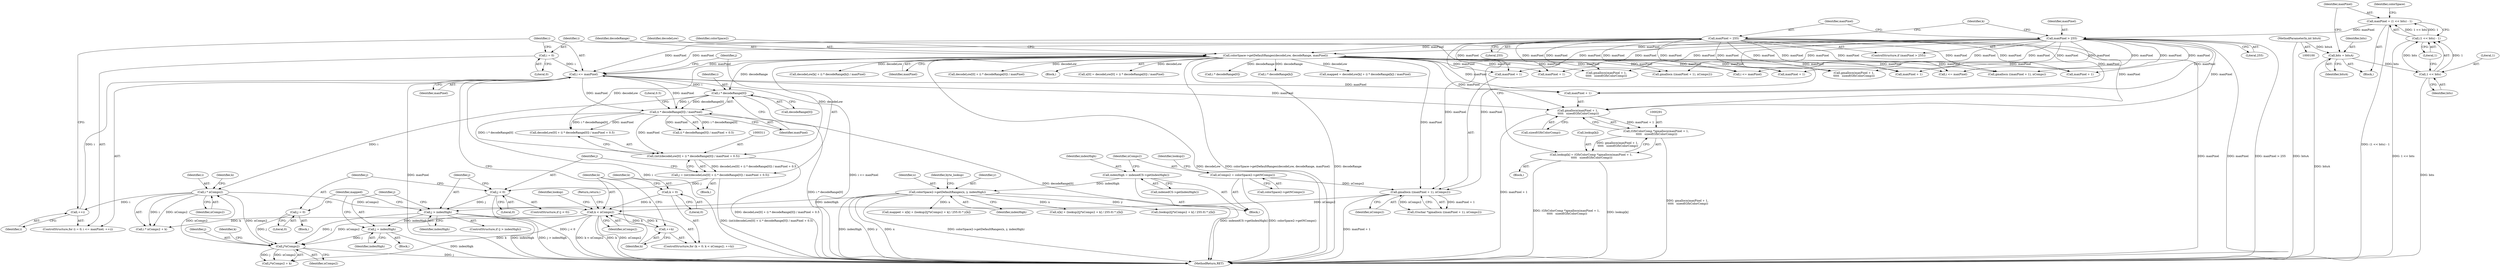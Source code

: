 digraph "0_poppler_7b2d314a61fd0e12f47c62996cb49ec0d1ba747a_4@API" {
"1000292" [label="(Call,gmallocn(maxPixel + 1,\n \t\t\t\t\t   sizeof(GfxColorComp)))"];
"1000302" [label="(Call,i <= maxPixel)"];
"1000305" [label="(Call,++i)"];
"1000373" [label="(Call,i * nComps2)"];
"1000318" [label="(Call,i * decodeRange[0])"];
"1000163" [label="(Call,colorSpace->getDefaultRanges(decodeLow, decodeRange, maxPixel))"];
"1000139" [label="(Call,maxPixel = 255)"];
"1000136" [label="(Call,maxPixel > 255)"];
"1000125" [label="(Call,maxPixel = (1 << bits) - 1)"];
"1000127" [label="(Call,(1 << bits) - 1)"];
"1000128" [label="(Call,1 << bits)"];
"1000122" [label="(Call,bits = bitsA)"];
"1000101" [label="(MethodParameterIn,int bitsA)"];
"1000353" [label="(Call,j*nComps2)"];
"1000330" [label="(Call,j = 0)"];
"1000335" [label="(Call,j > indexHigh)"];
"1000326" [label="(Call,j < 0)"];
"1000308" [label="(Call,j = (int)(decodeLow[0] + (i * decodeRange[0]) / maxPixel + 0.5))"];
"1000310" [label="(Call,(int)(decodeLow[0] + (i * decodeRange[0]) / maxPixel + 0.5))"];
"1000317" [label="(Call,(i * decodeRange[0]) / maxPixel)"];
"1000263" [label="(Call,colorSpace2->getDefaultRanges(x, y, indexHigh))"];
"1000254" [label="(Call,indexHigh = indexedCS->getIndexHigh())"];
"1000339" [label="(Call,j = indexHigh)"];
"1000280" [label="(Call,k < nComps2)"];
"1000283" [label="(Call,++k)"];
"1000277" [label="(Call,k = 0)"];
"1000271" [label="(Call,gmallocn ((maxPixel + 1), nComps2))"];
"1000257" [label="(Call,nComps2 = colorSpace2->getNComps())"];
"1000299" [label="(Call,i = 0)"];
"1000290" [label="(Call,(GfxColorComp *)gmallocn(maxPixel + 1,\n \t\t\t\t\t   sizeof(GfxColorComp)))"];
"1000286" [label="(Call,lookup[k] = (GfxColorComp *)gmallocn(maxPixel + 1,\n \t\t\t\t\t   sizeof(GfxColorComp)))"];
"1000254" [label="(Call,indexHigh = indexedCS->getIndexHigh())"];
"1000269" [label="(Call,(Guchar *)gmallocn ((maxPixel + 1), nComps2))"];
"1000355" [label="(Identifier,nComps2)"];
"1000332" [label="(Literal,0)"];
"1000452" [label="(Call,i * decodeRange[0])"];
"1000284" [label="(Identifier,k)"];
"1000101" [label="(MethodParameterIn,int bitsA)"];
"1000256" [label="(Call,indexedCS->getIndexHigh())"];
"1000266" [label="(Identifier,indexHigh)"];
"1000133" [label="(Identifier,colorSpace)"];
"1000344" [label="(Call,x[k] + (lookup2[j*nComps2 + k] / 255.0) * y[k])"];
"1000348" [label="(Call,(lookup2[j*nComps2 + k] / 255.0) * y[k])"];
"1000283" [label="(Call,++k)"];
"1000331" [label="(Identifier,j)"];
"1000278" [label="(Identifier,k)"];
"1000137" [label="(Identifier,maxPixel)"];
"1000129" [label="(Literal,1)"];
"1000123" [label="(Identifier,bits)"];
"1000305" [label="(Call,++i)"];
"1000309" [label="(Identifier,j)"];
"1000337" [label="(Identifier,indexHigh)"];
"1000127" [label="(Call,(1 << bits) - 1)"];
"1000259" [label="(Call,colorSpace2->getNComps())"];
"1000317" [label="(Call,(i * decodeRange[0]) / maxPixel)"];
"1000356" [label="(Identifier,k)"];
"1000124" [label="(Identifier,bitsA)"];
"1000583" [label="(Return,return;)"];
"1000319" [label="(Identifier,i)"];
"1000257" [label="(Call,nComps2 = colorSpace2->getNComps())"];
"1000271" [label="(Call,gmallocn ((maxPixel + 1), nComps2))"];
"1000316" [label="(Call,(i * decodeRange[0]) / maxPixel + 0.5)"];
"1000343" [label="(Identifier,mapped)"];
"1000292" [label="(Call,gmallocn(maxPixel + 1,\n \t\t\t\t\t   sizeof(GfxColorComp)))"];
"1000328" [label="(Literal,0)"];
"1000275" [label="(Identifier,nComps2)"];
"1000323" [label="(Identifier,maxPixel)"];
"1000280" [label="(Call,k < nComps2)"];
"1000310" [label="(Call,(int)(decodeLow[0] + (i * decodeRange[0]) / maxPixel + 0.5))"];
"1000536" [label="(Call,i * decodeRange[k])"];
"1000245" [label="(Block,)"];
"1000329" [label="(Block,)"];
"1000144" [label="(Identifier,k)"];
"1000529" [label="(Call,mapped = decodeLow[k] + (i * decodeRange[k]) / maxPixel)"];
"1000125" [label="(Call,maxPixel = (1 << bits) - 1)"];
"1000303" [label="(Identifier,i)"];
"1000325" [label="(ControlStructure,if (j < 0))"];
"1000128" [label="(Call,1 << bits)"];
"1000407" [label="(Call,maxPixel + 1)"];
"1000352" [label="(Call,j*nComps2 + k)"];
"1000335" [label="(Call,j > indexHigh)"];
"1000287" [label="(Call,lookup[k])"];
"1000131" [label="(Literal,1)"];
"1000264" [label="(Identifier,x)"];
"1000334" [label="(ControlStructure,if (j > indexHigh))"];
"1000261" [label="(Identifier,lookup2)"];
"1000138" [label="(Literal,255)"];
"1000406" [label="(Call,gmallocn ((maxPixel + 1), nComps2))"];
"1000304" [label="(Identifier,maxPixel)"];
"1000302" [label="(Call,i <= maxPixel)"];
"1000308" [label="(Call,j = (int)(decodeLow[0] + (i * decodeRange[0]) / maxPixel + 0.5))"];
"1000130" [label="(Identifier,bits)"];
"1000285" [label="(Block,)"];
"1000141" [label="(Literal,255)"];
"1000277" [label="(Call,k = 0)"];
"1000376" [label="(Identifier,k)"];
"1000268" [label="(Identifier,byte_lookup)"];
"1000140" [label="(Identifier,maxPixel)"];
"1000301" [label="(Literal,0)"];
"1000288" [label="(Identifier,lookup)"];
"1000139" [label="(Call,maxPixel = 255)"];
"1000122" [label="(Call,bits = bitsA)"];
"1000307" [label="(Block,)"];
"1000318" [label="(Call,i * decodeRange[0])"];
"1000126" [label="(Identifier,maxPixel)"];
"1000324" [label="(Literal,0.5)"];
"1000375" [label="(Identifier,nComps2)"];
"1000493" [label="(Call,maxPixel + 1)"];
"1000306" [label="(Identifier,i)"];
"1000330" [label="(Call,j = 0)"];
"1000326" [label="(Call,j < 0)"];
"1000339" [label="(Call,j = indexHigh)"];
"1000523" [label="(Call,i <= maxPixel)"];
"1000492" [label="(Call,gmallocn ((maxPixel + 1), nComps))"];
"1000265" [label="(Identifier,y)"];
"1000341" [label="(Identifier,indexHigh)"];
"1000135" [label="(ControlStructure,if (maxPixel > 255))"];
"1000272" [label="(Call,maxPixel + 1)"];
"1000298" [label="(ControlStructure,for (i = 0; i <= maxPixel; ++i))"];
"1000258" [label="(Identifier,nComps2)"];
"1000290" [label="(Call,(GfxColorComp *)gmallocn(maxPixel + 1,\n \t\t\t\t\t   sizeof(GfxColorComp)))"];
"1000165" [label="(Identifier,decodeRange)"];
"1000300" [label="(Identifier,i)"];
"1000531" [label="(Call,decodeLow[k] + (i * decodeRange[k]) / maxPixel)"];
"1000281" [label="(Identifier,k)"];
"1000428" [label="(Call,maxPixel + 1)"];
"1000164" [label="(Identifier,decodeLow)"];
"1000276" [label="(ControlStructure,for (k = 0; k < nComps2; ++k))"];
"1000299" [label="(Call,i = 0)"];
"1000373" [label="(Call,i * nComps2)"];
"1000593" [label="(MethodReturn,RET)"];
"1000296" [label="(Call,sizeof(GfxColorComp))"];
"1000513" [label="(Call,gmallocn(maxPixel + 1,\n\t\t\t\t\t   sizeof(GfxColorComp)))"];
"1000263" [label="(Call,colorSpace2->getDefaultRanges(x, y, indexHigh))"];
"1000166" [label="(Identifier,maxPixel)"];
"1000437" [label="(Call,i <= maxPixel)"];
"1000293" [label="(Call,maxPixel + 1)"];
"1000327" [label="(Identifier,j)"];
"1000336" [label="(Identifier,j)"];
"1000286" [label="(Call,lookup[k] = (GfxColorComp *)gmallocn(maxPixel + 1,\n \t\t\t\t\t   sizeof(GfxColorComp)))"];
"1000514" [label="(Call,maxPixel + 1)"];
"1000279" [label="(Literal,0)"];
"1000354" [label="(Identifier,j)"];
"1000427" [label="(Call,gmallocn(maxPixel + 1,\n\t\t\t\t\t   sizeof(GfxColorComp)))"];
"1000338" [label="(Block,)"];
"1000447" [label="(Call,decodeLow[0] + (i * decodeRange[0]) / maxPixel)"];
"1000342" [label="(Call,mapped = x[k] + (lookup2[j*nComps2 + k] / 255.0) * y[k])"];
"1000136" [label="(Call,maxPixel > 255)"];
"1000372" [label="(Call,i * nComps2 + k)"];
"1000374" [label="(Identifier,i)"];
"1000236" [label="(Identifier,colorSpace2)"];
"1000312" [label="(Call,decodeLow[0] + (i * decodeRange[0]) / maxPixel + 0.5)"];
"1000340" [label="(Identifier,j)"];
"1000282" [label="(Identifier,nComps2)"];
"1000104" [label="(Block,)"];
"1000353" [label="(Call,j*nComps2)"];
"1000320" [label="(Call,decodeRange[0])"];
"1000159" [label="(Block,)"];
"1000255" [label="(Identifier,indexHigh)"];
"1000443" [label="(Call,x[0] = decodeLow[0] + (i * decodeRange[0]) / maxPixel)"];
"1000163" [label="(Call,colorSpace->getDefaultRanges(decodeLow, decodeRange, maxPixel))"];
"1000292" -> "1000290"  [label="AST: "];
"1000292" -> "1000296"  [label="CFG: "];
"1000293" -> "1000292"  [label="AST: "];
"1000296" -> "1000292"  [label="AST: "];
"1000290" -> "1000292"  [label="CFG: "];
"1000292" -> "1000593"  [label="DDG: maxPixel + 1"];
"1000292" -> "1000290"  [label="DDG: maxPixel + 1"];
"1000302" -> "1000292"  [label="DDG: maxPixel"];
"1000136" -> "1000292"  [label="DDG: maxPixel"];
"1000163" -> "1000292"  [label="DDG: maxPixel"];
"1000139" -> "1000292"  [label="DDG: maxPixel"];
"1000302" -> "1000298"  [label="AST: "];
"1000302" -> "1000304"  [label="CFG: "];
"1000303" -> "1000302"  [label="AST: "];
"1000304" -> "1000302"  [label="AST: "];
"1000309" -> "1000302"  [label="CFG: "];
"1000284" -> "1000302"  [label="CFG: "];
"1000302" -> "1000593"  [label="DDG: maxPixel"];
"1000302" -> "1000593"  [label="DDG: i"];
"1000302" -> "1000593"  [label="DDG: i <= maxPixel"];
"1000302" -> "1000293"  [label="DDG: maxPixel"];
"1000305" -> "1000302"  [label="DDG: i"];
"1000299" -> "1000302"  [label="DDG: i"];
"1000317" -> "1000302"  [label="DDG: maxPixel"];
"1000136" -> "1000302"  [label="DDG: maxPixel"];
"1000163" -> "1000302"  [label="DDG: maxPixel"];
"1000139" -> "1000302"  [label="DDG: maxPixel"];
"1000302" -> "1000318"  [label="DDG: i"];
"1000302" -> "1000317"  [label="DDG: maxPixel"];
"1000305" -> "1000298"  [label="AST: "];
"1000305" -> "1000306"  [label="CFG: "];
"1000306" -> "1000305"  [label="AST: "];
"1000303" -> "1000305"  [label="CFG: "];
"1000373" -> "1000305"  [label="DDG: i"];
"1000373" -> "1000372"  [label="AST: "];
"1000373" -> "1000375"  [label="CFG: "];
"1000374" -> "1000373"  [label="AST: "];
"1000375" -> "1000373"  [label="AST: "];
"1000376" -> "1000373"  [label="CFG: "];
"1000373" -> "1000280"  [label="DDG: nComps2"];
"1000373" -> "1000353"  [label="DDG: nComps2"];
"1000373" -> "1000372"  [label="DDG: i"];
"1000373" -> "1000372"  [label="DDG: nComps2"];
"1000318" -> "1000373"  [label="DDG: i"];
"1000353" -> "1000373"  [label="DDG: nComps2"];
"1000318" -> "1000317"  [label="AST: "];
"1000318" -> "1000320"  [label="CFG: "];
"1000319" -> "1000318"  [label="AST: "];
"1000320" -> "1000318"  [label="AST: "];
"1000323" -> "1000318"  [label="CFG: "];
"1000318" -> "1000593"  [label="DDG: decodeRange[0]"];
"1000318" -> "1000317"  [label="DDG: i"];
"1000318" -> "1000317"  [label="DDG: decodeRange[0]"];
"1000163" -> "1000318"  [label="DDG: decodeRange"];
"1000163" -> "1000159"  [label="AST: "];
"1000163" -> "1000166"  [label="CFG: "];
"1000164" -> "1000163"  [label="AST: "];
"1000165" -> "1000163"  [label="AST: "];
"1000166" -> "1000163"  [label="AST: "];
"1000236" -> "1000163"  [label="CFG: "];
"1000163" -> "1000593"  [label="DDG: decodeLow"];
"1000163" -> "1000593"  [label="DDG: colorSpace->getDefaultRanges(decodeLow, decodeRange, maxPixel)"];
"1000163" -> "1000593"  [label="DDG: decodeRange"];
"1000139" -> "1000163"  [label="DDG: maxPixel"];
"1000136" -> "1000163"  [label="DDG: maxPixel"];
"1000163" -> "1000271"  [label="DDG: maxPixel"];
"1000163" -> "1000272"  [label="DDG: maxPixel"];
"1000163" -> "1000293"  [label="DDG: maxPixel"];
"1000163" -> "1000310"  [label="DDG: decodeLow"];
"1000163" -> "1000312"  [label="DDG: decodeLow"];
"1000163" -> "1000406"  [label="DDG: maxPixel"];
"1000163" -> "1000407"  [label="DDG: maxPixel"];
"1000163" -> "1000427"  [label="DDG: maxPixel"];
"1000163" -> "1000428"  [label="DDG: maxPixel"];
"1000163" -> "1000437"  [label="DDG: maxPixel"];
"1000163" -> "1000443"  [label="DDG: decodeLow"];
"1000163" -> "1000447"  [label="DDG: decodeLow"];
"1000163" -> "1000452"  [label="DDG: decodeRange"];
"1000163" -> "1000492"  [label="DDG: maxPixel"];
"1000163" -> "1000493"  [label="DDG: maxPixel"];
"1000163" -> "1000513"  [label="DDG: maxPixel"];
"1000163" -> "1000514"  [label="DDG: maxPixel"];
"1000163" -> "1000523"  [label="DDG: maxPixel"];
"1000163" -> "1000529"  [label="DDG: decodeLow"];
"1000163" -> "1000531"  [label="DDG: decodeLow"];
"1000163" -> "1000536"  [label="DDG: decodeRange"];
"1000139" -> "1000135"  [label="AST: "];
"1000139" -> "1000141"  [label="CFG: "];
"1000140" -> "1000139"  [label="AST: "];
"1000141" -> "1000139"  [label="AST: "];
"1000144" -> "1000139"  [label="CFG: "];
"1000139" -> "1000593"  [label="DDG: maxPixel"];
"1000139" -> "1000271"  [label="DDG: maxPixel"];
"1000139" -> "1000272"  [label="DDG: maxPixel"];
"1000139" -> "1000293"  [label="DDG: maxPixel"];
"1000139" -> "1000406"  [label="DDG: maxPixel"];
"1000139" -> "1000407"  [label="DDG: maxPixel"];
"1000139" -> "1000427"  [label="DDG: maxPixel"];
"1000139" -> "1000428"  [label="DDG: maxPixel"];
"1000139" -> "1000437"  [label="DDG: maxPixel"];
"1000139" -> "1000492"  [label="DDG: maxPixel"];
"1000139" -> "1000493"  [label="DDG: maxPixel"];
"1000139" -> "1000513"  [label="DDG: maxPixel"];
"1000139" -> "1000514"  [label="DDG: maxPixel"];
"1000139" -> "1000523"  [label="DDG: maxPixel"];
"1000136" -> "1000135"  [label="AST: "];
"1000136" -> "1000138"  [label="CFG: "];
"1000137" -> "1000136"  [label="AST: "];
"1000138" -> "1000136"  [label="AST: "];
"1000140" -> "1000136"  [label="CFG: "];
"1000144" -> "1000136"  [label="CFG: "];
"1000136" -> "1000593"  [label="DDG: maxPixel > 255"];
"1000136" -> "1000593"  [label="DDG: maxPixel"];
"1000125" -> "1000136"  [label="DDG: maxPixel"];
"1000136" -> "1000271"  [label="DDG: maxPixel"];
"1000136" -> "1000272"  [label="DDG: maxPixel"];
"1000136" -> "1000293"  [label="DDG: maxPixel"];
"1000136" -> "1000406"  [label="DDG: maxPixel"];
"1000136" -> "1000407"  [label="DDG: maxPixel"];
"1000136" -> "1000427"  [label="DDG: maxPixel"];
"1000136" -> "1000428"  [label="DDG: maxPixel"];
"1000136" -> "1000437"  [label="DDG: maxPixel"];
"1000136" -> "1000492"  [label="DDG: maxPixel"];
"1000136" -> "1000493"  [label="DDG: maxPixel"];
"1000136" -> "1000513"  [label="DDG: maxPixel"];
"1000136" -> "1000514"  [label="DDG: maxPixel"];
"1000136" -> "1000523"  [label="DDG: maxPixel"];
"1000125" -> "1000104"  [label="AST: "];
"1000125" -> "1000127"  [label="CFG: "];
"1000126" -> "1000125"  [label="AST: "];
"1000127" -> "1000125"  [label="AST: "];
"1000133" -> "1000125"  [label="CFG: "];
"1000125" -> "1000593"  [label="DDG: (1 << bits) - 1"];
"1000127" -> "1000125"  [label="DDG: 1 << bits"];
"1000127" -> "1000125"  [label="DDG: 1"];
"1000127" -> "1000131"  [label="CFG: "];
"1000128" -> "1000127"  [label="AST: "];
"1000131" -> "1000127"  [label="AST: "];
"1000127" -> "1000593"  [label="DDG: 1 << bits"];
"1000128" -> "1000127"  [label="DDG: 1"];
"1000128" -> "1000127"  [label="DDG: bits"];
"1000128" -> "1000130"  [label="CFG: "];
"1000129" -> "1000128"  [label="AST: "];
"1000130" -> "1000128"  [label="AST: "];
"1000131" -> "1000128"  [label="CFG: "];
"1000128" -> "1000593"  [label="DDG: bits"];
"1000122" -> "1000128"  [label="DDG: bits"];
"1000122" -> "1000104"  [label="AST: "];
"1000122" -> "1000124"  [label="CFG: "];
"1000123" -> "1000122"  [label="AST: "];
"1000124" -> "1000122"  [label="AST: "];
"1000126" -> "1000122"  [label="CFG: "];
"1000122" -> "1000593"  [label="DDG: bitsA"];
"1000101" -> "1000122"  [label="DDG: bitsA"];
"1000101" -> "1000100"  [label="AST: "];
"1000101" -> "1000593"  [label="DDG: bitsA"];
"1000353" -> "1000352"  [label="AST: "];
"1000353" -> "1000355"  [label="CFG: "];
"1000354" -> "1000353"  [label="AST: "];
"1000355" -> "1000353"  [label="AST: "];
"1000356" -> "1000353"  [label="CFG: "];
"1000353" -> "1000593"  [label="DDG: j"];
"1000353" -> "1000352"  [label="DDG: j"];
"1000353" -> "1000352"  [label="DDG: nComps2"];
"1000330" -> "1000353"  [label="DDG: j"];
"1000335" -> "1000353"  [label="DDG: j"];
"1000339" -> "1000353"  [label="DDG: j"];
"1000280" -> "1000353"  [label="DDG: nComps2"];
"1000330" -> "1000329"  [label="AST: "];
"1000330" -> "1000332"  [label="CFG: "];
"1000331" -> "1000330"  [label="AST: "];
"1000332" -> "1000330"  [label="AST: "];
"1000343" -> "1000330"  [label="CFG: "];
"1000335" -> "1000334"  [label="AST: "];
"1000335" -> "1000337"  [label="CFG: "];
"1000336" -> "1000335"  [label="AST: "];
"1000337" -> "1000335"  [label="AST: "];
"1000340" -> "1000335"  [label="CFG: "];
"1000343" -> "1000335"  [label="CFG: "];
"1000335" -> "1000593"  [label="DDG: indexHigh"];
"1000335" -> "1000593"  [label="DDG: j > indexHigh"];
"1000326" -> "1000335"  [label="DDG: j"];
"1000263" -> "1000335"  [label="DDG: indexHigh"];
"1000335" -> "1000339"  [label="DDG: indexHigh"];
"1000326" -> "1000325"  [label="AST: "];
"1000326" -> "1000328"  [label="CFG: "];
"1000327" -> "1000326"  [label="AST: "];
"1000328" -> "1000326"  [label="AST: "];
"1000331" -> "1000326"  [label="CFG: "];
"1000336" -> "1000326"  [label="CFG: "];
"1000326" -> "1000593"  [label="DDG: j < 0"];
"1000308" -> "1000326"  [label="DDG: j"];
"1000308" -> "1000307"  [label="AST: "];
"1000308" -> "1000310"  [label="CFG: "];
"1000309" -> "1000308"  [label="AST: "];
"1000310" -> "1000308"  [label="AST: "];
"1000327" -> "1000308"  [label="CFG: "];
"1000308" -> "1000593"  [label="DDG: (int)(decodeLow[0] + (i * decodeRange[0]) / maxPixel + 0.5)"];
"1000310" -> "1000308"  [label="DDG: decodeLow[0] + (i * decodeRange[0]) / maxPixel + 0.5"];
"1000310" -> "1000312"  [label="CFG: "];
"1000311" -> "1000310"  [label="AST: "];
"1000312" -> "1000310"  [label="AST: "];
"1000310" -> "1000593"  [label="DDG: decodeLow[0] + (i * decodeRange[0]) / maxPixel + 0.5"];
"1000317" -> "1000310"  [label="DDG: i * decodeRange[0]"];
"1000317" -> "1000310"  [label="DDG: maxPixel"];
"1000317" -> "1000316"  [label="AST: "];
"1000317" -> "1000323"  [label="CFG: "];
"1000323" -> "1000317"  [label="AST: "];
"1000324" -> "1000317"  [label="CFG: "];
"1000317" -> "1000593"  [label="DDG: i * decodeRange[0]"];
"1000317" -> "1000312"  [label="DDG: i * decodeRange[0]"];
"1000317" -> "1000312"  [label="DDG: maxPixel"];
"1000317" -> "1000316"  [label="DDG: i * decodeRange[0]"];
"1000317" -> "1000316"  [label="DDG: maxPixel"];
"1000263" -> "1000245"  [label="AST: "];
"1000263" -> "1000266"  [label="CFG: "];
"1000264" -> "1000263"  [label="AST: "];
"1000265" -> "1000263"  [label="AST: "];
"1000266" -> "1000263"  [label="AST: "];
"1000268" -> "1000263"  [label="CFG: "];
"1000263" -> "1000593"  [label="DDG: y"];
"1000263" -> "1000593"  [label="DDG: x"];
"1000263" -> "1000593"  [label="DDG: colorSpace2->getDefaultRanges(x, y, indexHigh)"];
"1000263" -> "1000593"  [label="DDG: indexHigh"];
"1000254" -> "1000263"  [label="DDG: indexHigh"];
"1000263" -> "1000342"  [label="DDG: x"];
"1000263" -> "1000344"  [label="DDG: x"];
"1000263" -> "1000348"  [label="DDG: y"];
"1000254" -> "1000245"  [label="AST: "];
"1000254" -> "1000256"  [label="CFG: "];
"1000255" -> "1000254"  [label="AST: "];
"1000256" -> "1000254"  [label="AST: "];
"1000258" -> "1000254"  [label="CFG: "];
"1000254" -> "1000593"  [label="DDG: indexedCS->getIndexHigh()"];
"1000339" -> "1000338"  [label="AST: "];
"1000339" -> "1000341"  [label="CFG: "];
"1000340" -> "1000339"  [label="AST: "];
"1000341" -> "1000339"  [label="AST: "];
"1000343" -> "1000339"  [label="CFG: "];
"1000339" -> "1000593"  [label="DDG: indexHigh"];
"1000280" -> "1000276"  [label="AST: "];
"1000280" -> "1000282"  [label="CFG: "];
"1000281" -> "1000280"  [label="AST: "];
"1000282" -> "1000280"  [label="AST: "];
"1000288" -> "1000280"  [label="CFG: "];
"1000583" -> "1000280"  [label="CFG: "];
"1000280" -> "1000593"  [label="DDG: nComps2"];
"1000280" -> "1000593"  [label="DDG: k < nComps2"];
"1000280" -> "1000593"  [label="DDG: k"];
"1000283" -> "1000280"  [label="DDG: k"];
"1000277" -> "1000280"  [label="DDG: k"];
"1000271" -> "1000280"  [label="DDG: nComps2"];
"1000280" -> "1000283"  [label="DDG: k"];
"1000280" -> "1000352"  [label="DDG: k"];
"1000280" -> "1000372"  [label="DDG: k"];
"1000283" -> "1000276"  [label="AST: "];
"1000283" -> "1000284"  [label="CFG: "];
"1000284" -> "1000283"  [label="AST: "];
"1000281" -> "1000283"  [label="CFG: "];
"1000277" -> "1000276"  [label="AST: "];
"1000277" -> "1000279"  [label="CFG: "];
"1000278" -> "1000277"  [label="AST: "];
"1000279" -> "1000277"  [label="AST: "];
"1000281" -> "1000277"  [label="CFG: "];
"1000271" -> "1000269"  [label="AST: "];
"1000271" -> "1000275"  [label="CFG: "];
"1000272" -> "1000271"  [label="AST: "];
"1000275" -> "1000271"  [label="AST: "];
"1000269" -> "1000271"  [label="CFG: "];
"1000271" -> "1000593"  [label="DDG: maxPixel + 1"];
"1000271" -> "1000269"  [label="DDG: maxPixel + 1"];
"1000271" -> "1000269"  [label="DDG: nComps2"];
"1000257" -> "1000271"  [label="DDG: nComps2"];
"1000257" -> "1000245"  [label="AST: "];
"1000257" -> "1000259"  [label="CFG: "];
"1000258" -> "1000257"  [label="AST: "];
"1000259" -> "1000257"  [label="AST: "];
"1000261" -> "1000257"  [label="CFG: "];
"1000257" -> "1000593"  [label="DDG: colorSpace2->getNComps()"];
"1000299" -> "1000298"  [label="AST: "];
"1000299" -> "1000301"  [label="CFG: "];
"1000300" -> "1000299"  [label="AST: "];
"1000301" -> "1000299"  [label="AST: "];
"1000303" -> "1000299"  [label="CFG: "];
"1000290" -> "1000286"  [label="AST: "];
"1000291" -> "1000290"  [label="AST: "];
"1000286" -> "1000290"  [label="CFG: "];
"1000290" -> "1000593"  [label="DDG: gmallocn(maxPixel + 1,\n \t\t\t\t\t   sizeof(GfxColorComp))"];
"1000290" -> "1000286"  [label="DDG: gmallocn(maxPixel + 1,\n \t\t\t\t\t   sizeof(GfxColorComp))"];
"1000286" -> "1000285"  [label="AST: "];
"1000287" -> "1000286"  [label="AST: "];
"1000300" -> "1000286"  [label="CFG: "];
"1000286" -> "1000593"  [label="DDG: (GfxColorComp *)gmallocn(maxPixel + 1,\n \t\t\t\t\t   sizeof(GfxColorComp))"];
"1000286" -> "1000593"  [label="DDG: lookup[k]"];
}
